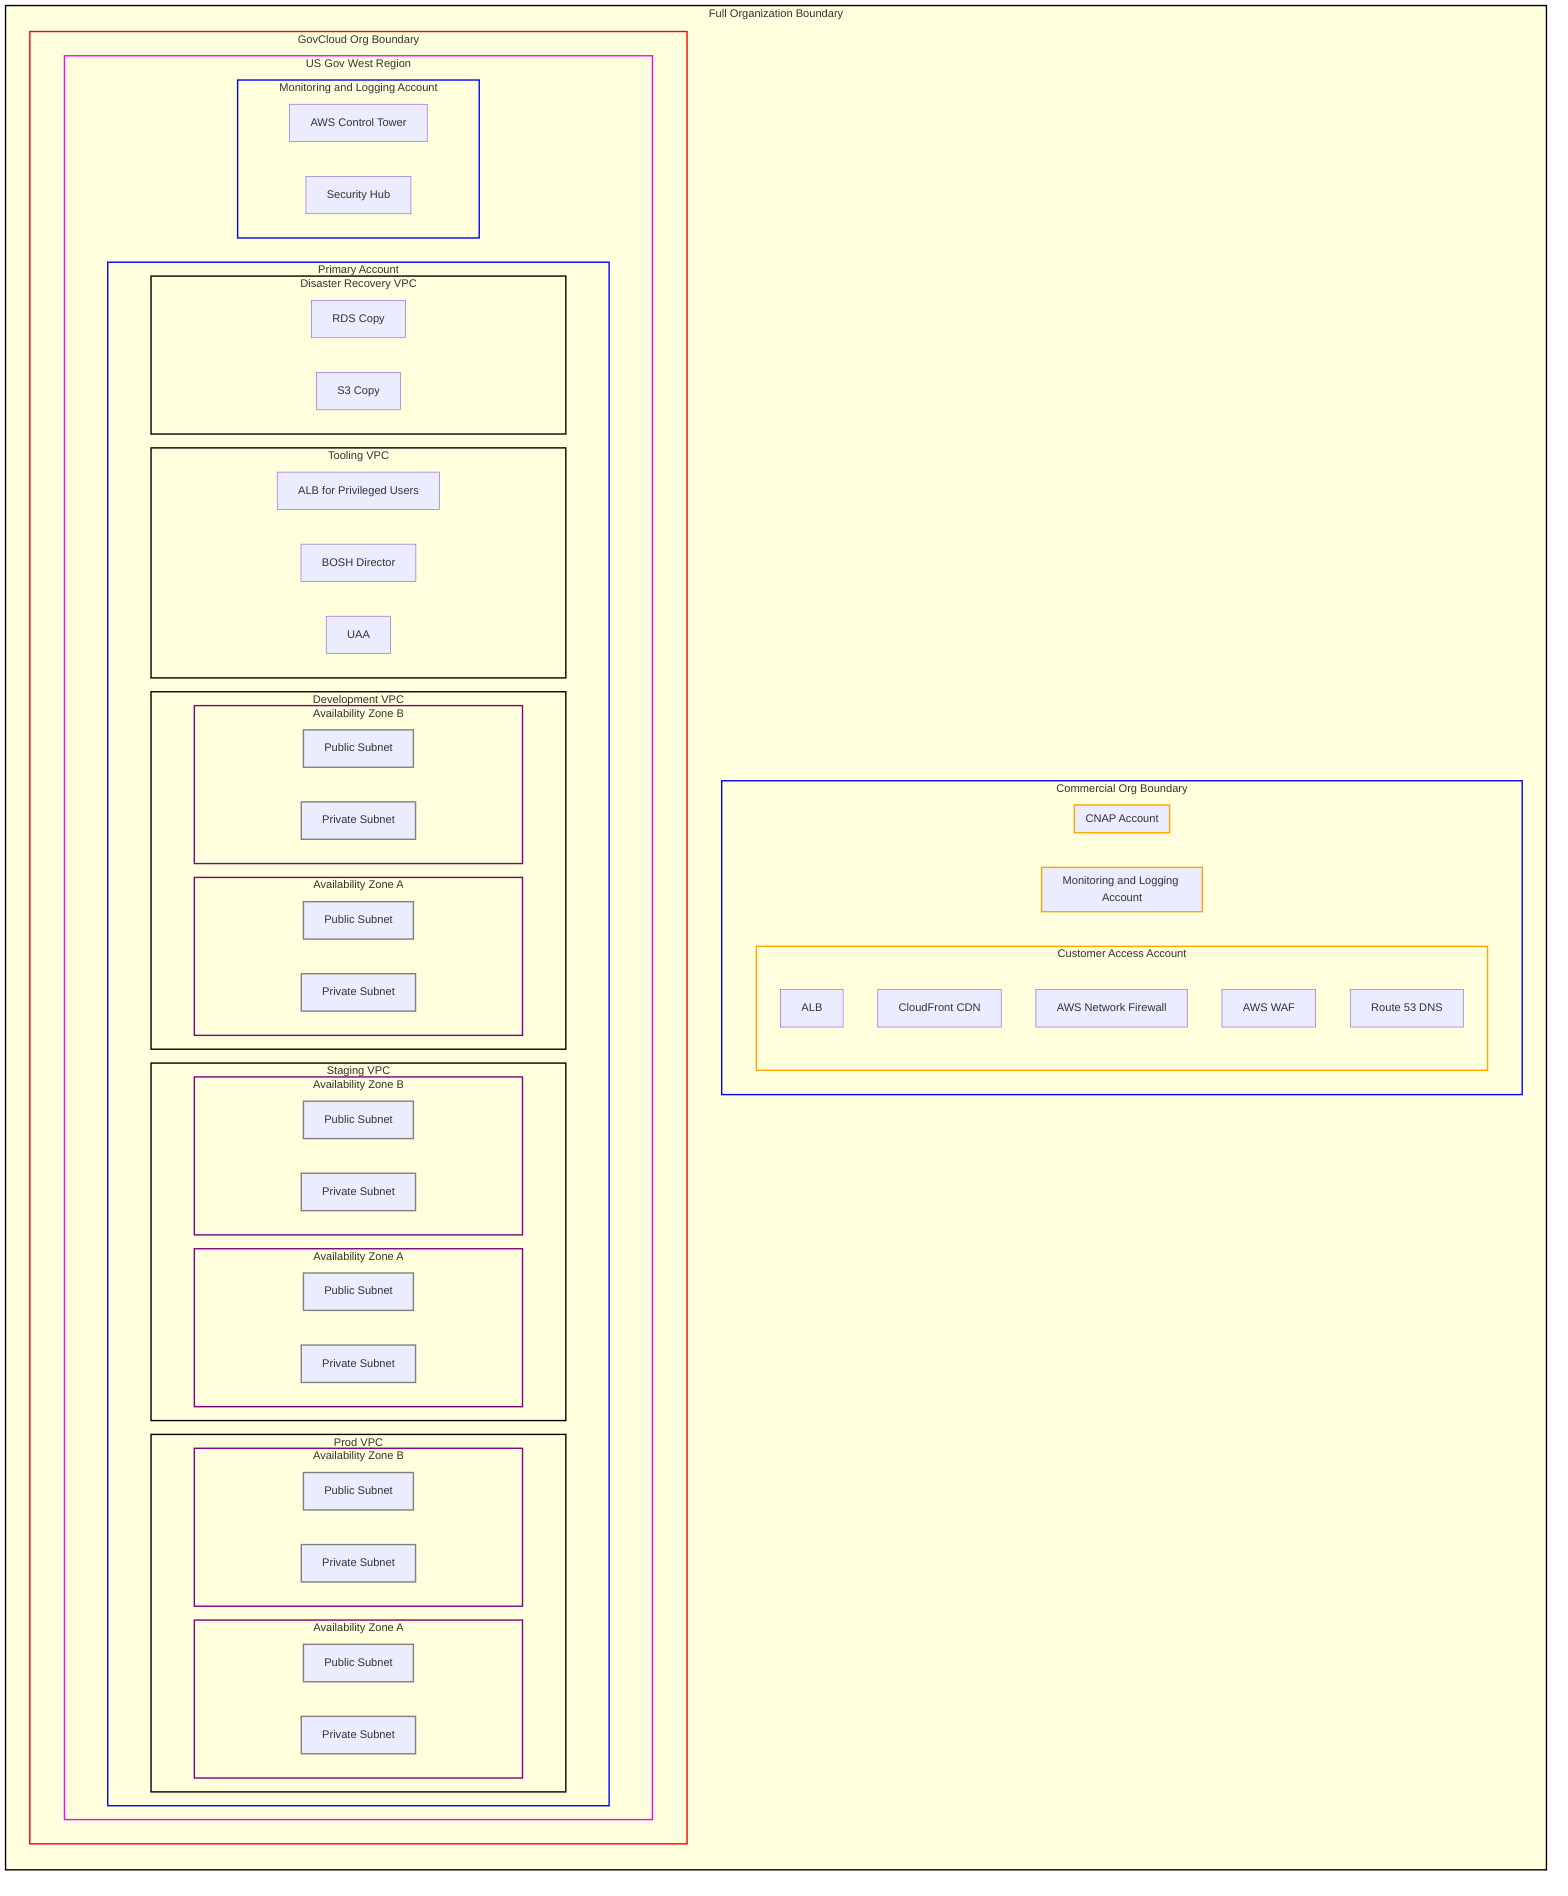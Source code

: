 flowchart LR
    %% Full Organization Boundary
    subgraph full_org[Full Organization Boundary]
      direction TB
        style full_org stroke:black,stroke-width:2px

        %% Commercial Org Boundary
        subgraph commercial_org[Commercial Org Boundary]
            style commercial_org stroke:blue,stroke-width:2px
            
            %% Commercial Accounts
            subgraph customer_access[Customer Access Account]
                style customer_access stroke:orange,stroke-width:2px
                ALB[ALB]
                CDN[CloudFront CDN]
                NFW[AWS Network Firewall]
                WAF[AWS WAF]
                DNS[Route 53 DNS]
            end

            subgraph monitoring_logging[Monitoring and Logging Account]
                style monitoring_logging stroke:orange,stroke-width:2px
            end
            
            subgraph cnap[CNAP Account]
                style cnap stroke:orange,stroke-width:2px
            end
        end
        
        %% GovCloud Org Boundary
        subgraph govcloud_org[GovCloud Org Boundary]
            style govcloud_org stroke:red,stroke-width:2px
            
            %% US Gov West Region
            subgraph us_gov_west[US Gov West Region]
                style us_gov_west stroke:magenta,stroke-width:2px
                
                %% Primary Account
                subgraph primary_account[Primary Account]
                    style primary_account stroke:blue,stroke-width:2px
                    
                    %% Prod VPC
                    subgraph prod_vpc[Prod VPC]
                        style prod_vpc stroke:black,stroke-width:2px
                        
                        %% Availability Zone A
                        subgraph az_a_prod[Availability Zone A]
                            style az_a_prod stroke:purple,stroke-width:2px
                            public_subnet_a_prod[Public Subnet]
                            private_subnet_a_prod[Private Subnet]
                            style public_subnet_a_prod stroke:grey,stroke-width:2px
                            style private_subnet_a_prod stroke:grey,stroke-width:2px
                        end
                        
                        %% Availability Zone B
                        subgraph az_b_prod[Availability Zone B]
                            style az_b_prod stroke:purple,stroke-width:2px
                            public_subnet_b_prod[Public Subnet]
                            private_subnet_b_prod[Private Subnet]
                            style public_subnet_b_prod stroke:grey,stroke-width:2px
                            style private_subnet_b_prod stroke:grey,stroke-width:2px
                        end
                    end
                    
                    %% Staging VPC
                    subgraph staging_vpc[Staging VPC]
                        style staging_vpc stroke:black,stroke-width:2px
                        
                        %% Availability Zone A
                        subgraph az_a_staging[Availability Zone A]
                            style az_a_staging stroke:purple,stroke-width:2px
                            public_subnet_a_staging[Public Subnet]
                            private_subnet_a_staging[Private Subnet]
                            style public_subnet_a_staging stroke:grey,stroke-width:2px
                            style private_subnet_a_staging stroke:grey,stroke-width:2px
                        end
                        
                        %% Availability Zone B
                        subgraph az_b_staging[Availability Zone B]
                            style az_b_staging stroke:purple,stroke-width:2px
                            public_subnet_b_staging[Public Subnet]
                            private_subnet_b_staging[Private Subnet]
                            style public_subnet_b_staging stroke:grey,stroke-width:2px
                            style private_subnet_b_staging stroke:grey,stroke-width:2px
                        end
                    end
                    
                    %% Development VPC
                    subgraph dev_vpc[Development VPC]
                        style dev_vpc stroke:black,stroke-width:2px
                        
                        %% Availability Zone A
                        subgraph az_a_dev[Availability Zone A]
                            style az_a_dev stroke:purple,stroke-width:2px
                            public_subnet_a_dev[Public Subnet]
                            private_subnet_a_dev[Private Subnet]
                            style public_subnet_a_dev stroke:grey,stroke-width:2px
                            style private_subnet_a_dev stroke:grey,stroke-width:2px
                        end
                        
                        %% Availability Zone B
                        subgraph az_b_dev[Availability Zone B]
                            style az_b_dev stroke:purple,stroke-width:2px
                            public_subnet_b_dev[Public Subnet]
                            private_subnet_b_dev[Private Subnet]
                            style public_subnet_b_dev stroke:grey,stroke-width:2px
                            style private_subnet_b_dev stroke:grey,stroke-width:2px
                        end
                    end
                    
                    %% Tooling VPC
                    subgraph tooling_vpc[Tooling VPC]
                        style tooling_vpc stroke:black,stroke-width:2px
                        ALB_tooling[ALB for Privileged Users]
                        BOSH[BOSH Director]
                        UAA[UAA]
                    end
                    
                    %% Disaster Recovery VPC
                    subgraph dr_vpc[Disaster Recovery VPC]
                        style dr_vpc stroke:black,stroke-width:2px
                        RDS_copy[RDS Copy]
                        S3_copy[S3 Copy]
                    end
                end
                
                %% Monitoring and Logging Account
                subgraph monitoring_logging_gov[Monitoring and Logging Account]
                    style monitoring_logging_gov stroke:blue,stroke-width:2px
                    Control_Tower[AWS Control Tower]
                    Security_Hub[Security Hub]
                end
            end
        end
    end